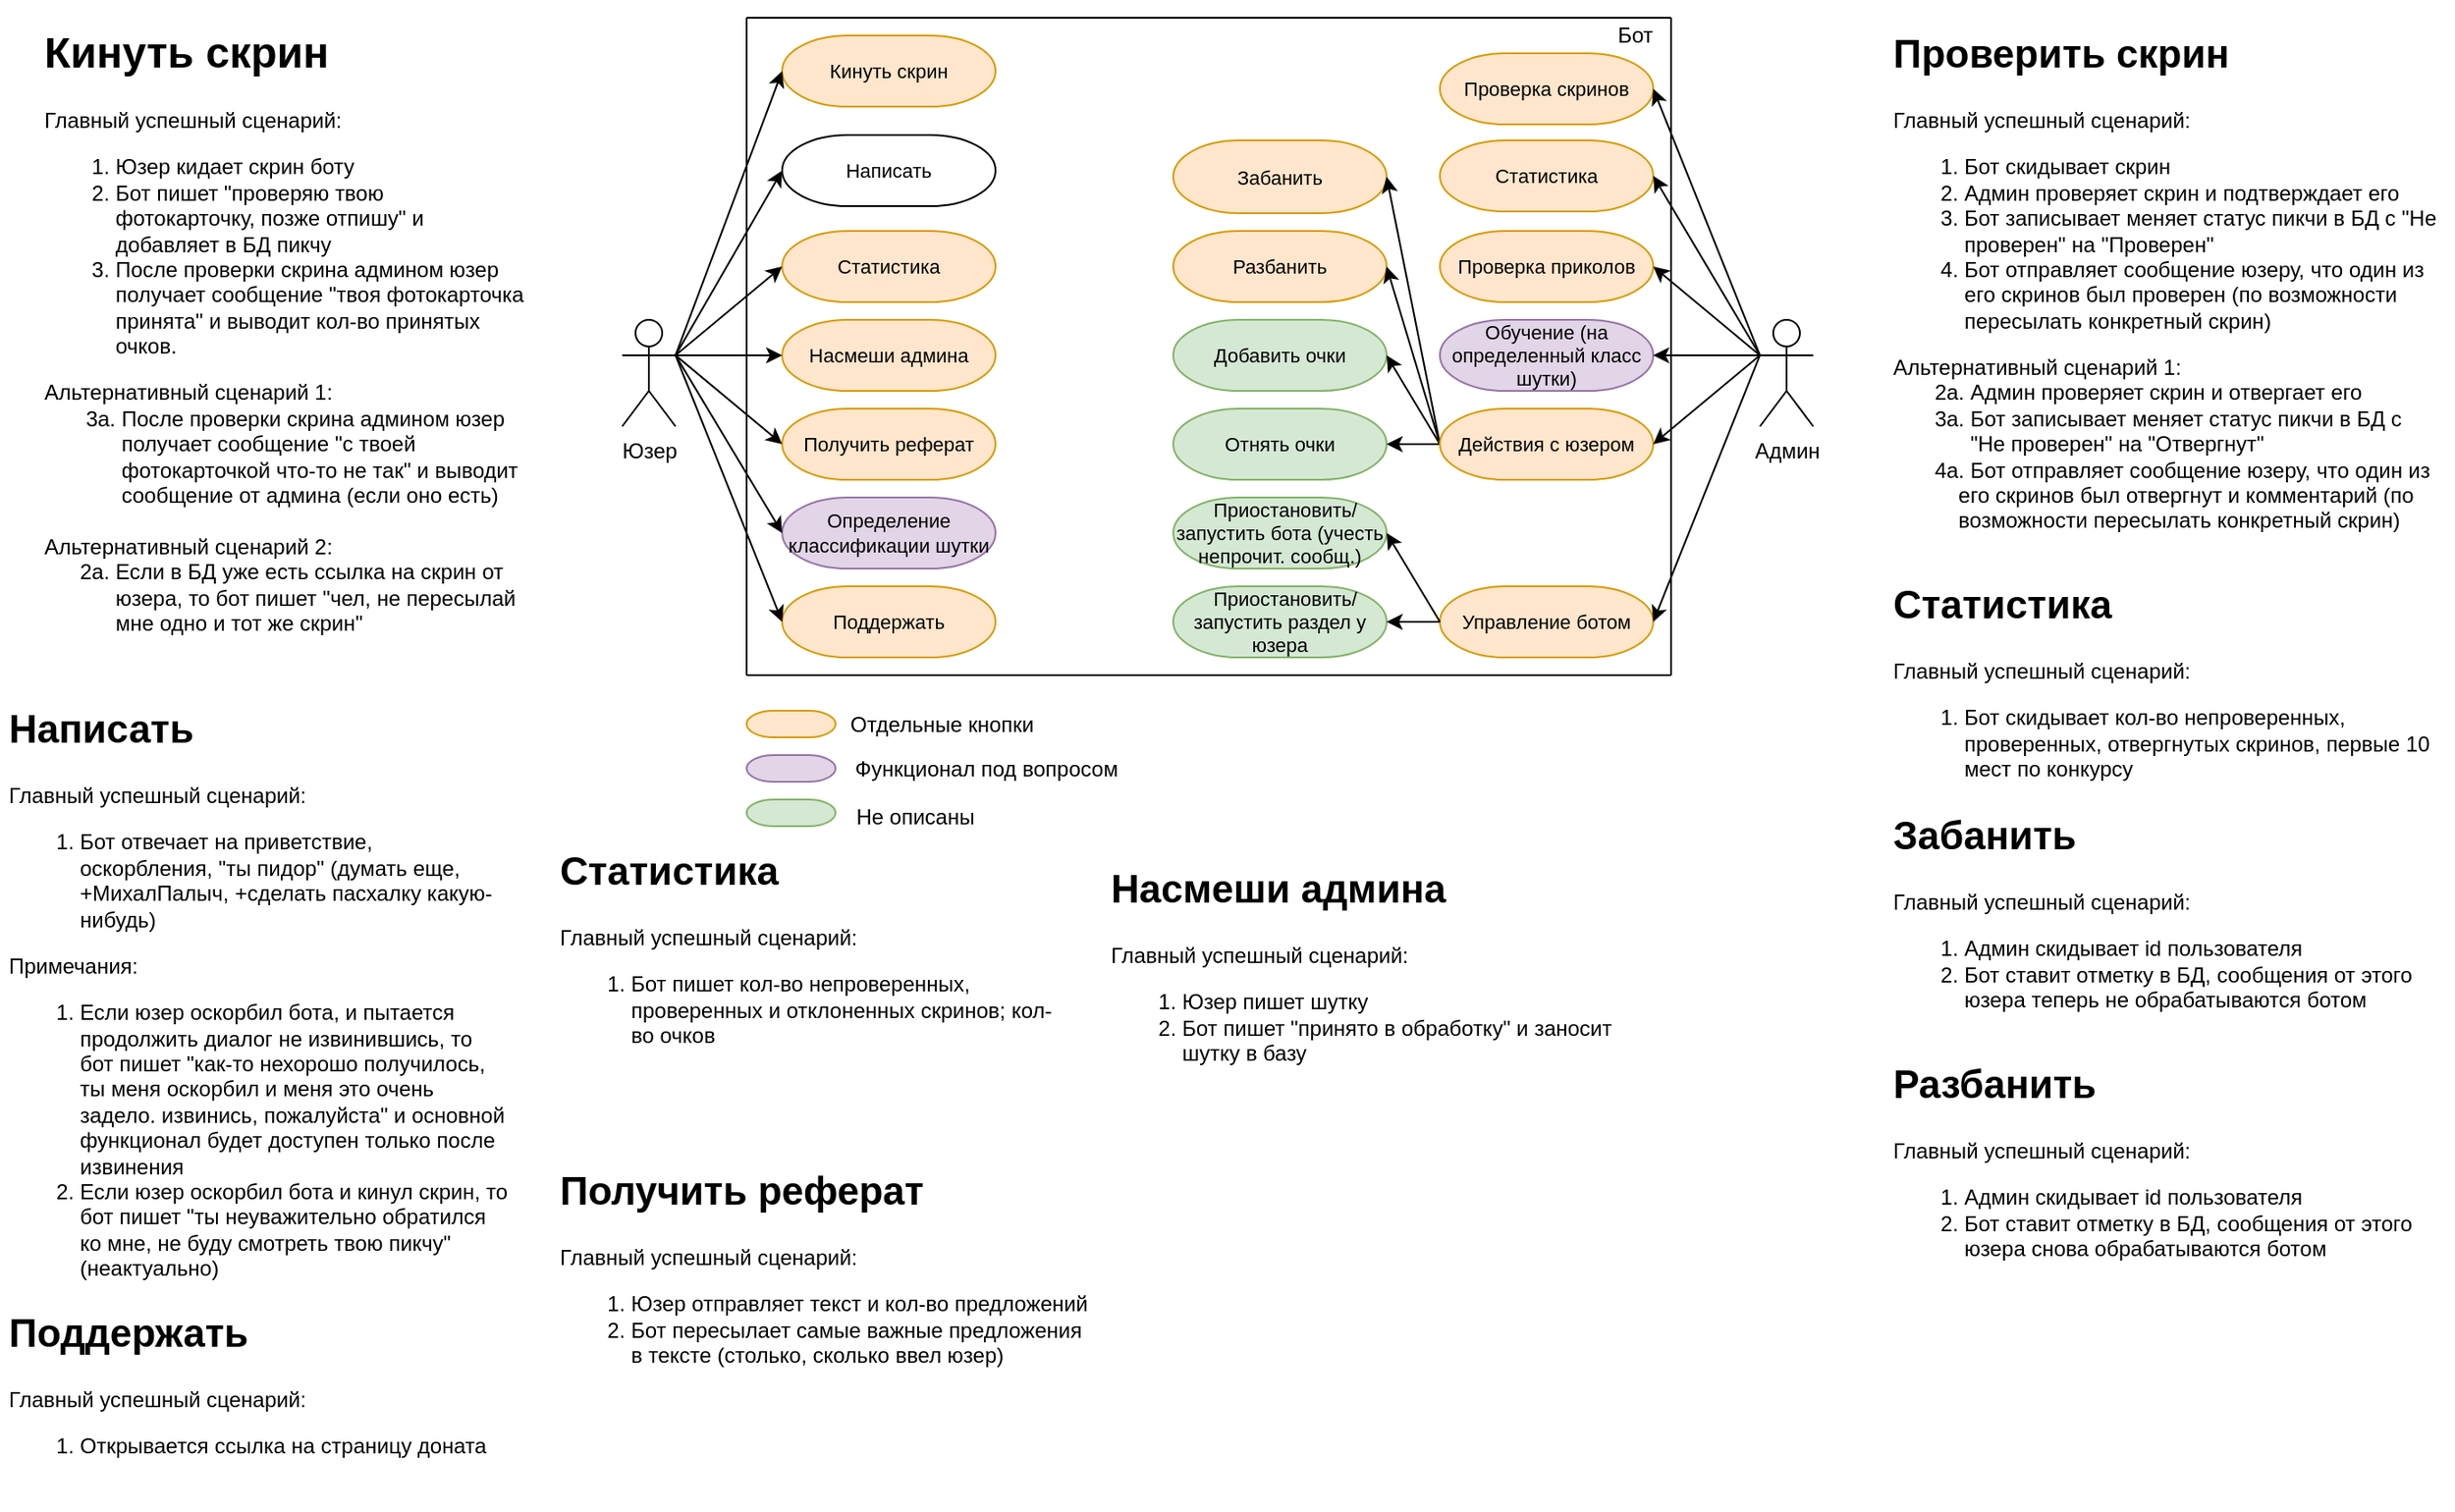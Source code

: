 <mxfile version="13.5.9" type="google"><diagram id="6I0OCvxSQrVGMHxT2VVA" name="Page-1"><mxGraphModel dx="1278" dy="548" grid="1" gridSize="10" guides="1" tooltips="1" connect="1" arrows="1" fold="1" page="1" pageScale="1" pageWidth="1100" pageHeight="850" math="0" shadow="0"><root><mxCell id="0"/><mxCell id="1" parent="0"/><mxCell id="rijsryP_qQuK74XV6GZe-163" value="" style="endArrow=none;html=1;" parent="1" edge="1"><mxGeometry width="50" height="50" relative="1" as="geometry"><mxPoint x="430" y="380" as="sourcePoint"/><mxPoint x="430" y="10" as="targetPoint"/></mxGeometry></mxCell><mxCell id="rijsryP_qQuK74XV6GZe-164" value="Юзер" style="shape=umlActor;verticalLabelPosition=bottom;labelBackgroundColor=#ffffff;verticalAlign=top;html=1;outlineConnect=0;" parent="1" vertex="1"><mxGeometry x="360" y="180" width="30" height="60" as="geometry"/></mxCell><mxCell id="rijsryP_qQuK74XV6GZe-165" value="Админ" style="shape=umlActor;verticalLabelPosition=bottom;labelBackgroundColor=#ffffff;verticalAlign=top;html=1;outlineConnect=0;" parent="1" vertex="1"><mxGeometry x="1000" y="180" width="30" height="60" as="geometry"/></mxCell><mxCell id="rijsryP_qQuK74XV6GZe-166" value="" style="endArrow=none;html=1;" parent="1" edge="1"><mxGeometry width="50" height="50" relative="1" as="geometry"><mxPoint x="950" y="380" as="sourcePoint"/><mxPoint x="950" y="10" as="targetPoint"/></mxGeometry></mxCell><mxCell id="rijsryP_qQuK74XV6GZe-167" value="" style="endArrow=none;html=1;" parent="1" edge="1"><mxGeometry width="50" height="50" relative="1" as="geometry"><mxPoint x="950" y="380" as="sourcePoint"/><mxPoint x="430" y="380" as="targetPoint"/></mxGeometry></mxCell><mxCell id="rijsryP_qQuK74XV6GZe-168" value="" style="endArrow=none;html=1;" parent="1" edge="1"><mxGeometry width="50" height="50" relative="1" as="geometry"><mxPoint x="950" y="10" as="sourcePoint"/><mxPoint x="430" y="10" as="targetPoint"/></mxGeometry></mxCell><mxCell id="rijsryP_qQuK74XV6GZe-172" value="Бот" style="text;html=1;strokeColor=none;fillColor=none;align=center;verticalAlign=middle;whiteSpace=wrap;rounded=0;" parent="1" vertex="1"><mxGeometry x="910" y="10" width="40" height="20" as="geometry"/></mxCell><mxCell id="rijsryP_qQuK74XV6GZe-327" value="&lt;font style=&quot;font-size: 11px&quot;&gt;Кинуть скрин&lt;/font&gt;" style="strokeWidth=1;html=1;shape=mxgraph.flowchart.terminator;whiteSpace=wrap;fontSize=11;fillColor=#ffe6cc;strokeColor=#d79b00;" parent="1" vertex="1"><mxGeometry x="450" y="20" width="120" height="40" as="geometry"/></mxCell><mxCell id="rijsryP_qQuK74XV6GZe-339" value="&lt;h1&gt;Кинуть скрин&lt;/h1&gt;&lt;p&gt;Главный успешный сценарий:&lt;/p&gt;&lt;p&gt;&lt;/p&gt;&lt;ol&gt;&lt;li&gt;Юзер кидает скрин боту&lt;/li&gt;&lt;li&gt;Бот пишет &quot;проверяю твою фотокарточку, позже отпишу&quot; и добавляет в БД пикчу&lt;/li&gt;&lt;li&gt;После проверки скрина админом юзер получает сообщение &quot;твоя фотокарточка принята&quot; и выводит кол-во принятых очков.&lt;/li&gt;&lt;/ol&gt;&lt;div&gt;Альтернативный сценарий 1:&lt;/div&gt;&lt;div&gt;&amp;nbsp; &amp;nbsp; &amp;nbsp; &amp;nbsp;3а.&amp;nbsp;&lt;span&gt;После проверки скрина админом юзер&amp;nbsp;&lt;/span&gt;&lt;/div&gt;&amp;nbsp; &amp;nbsp; &amp;nbsp; &amp;nbsp; &amp;nbsp; &amp;nbsp; &amp;nbsp;&lt;span&gt;получает сообщение &quot;с твоей&amp;nbsp; &amp;nbsp; &amp;nbsp; &amp;nbsp; &amp;nbsp; &amp;nbsp; &amp;nbsp; &amp;nbsp; &amp;nbsp; &amp;nbsp; &amp;nbsp; &amp;nbsp; &amp;nbsp; &amp;nbsp; &amp;nbsp; &amp;nbsp;фотокарточкой что-то не так&quot; и выводит&amp;nbsp; &amp;nbsp; &amp;nbsp; &amp;nbsp; &amp;nbsp; &amp;nbsp; &amp;nbsp; &amp;nbsp;сообщение от админа (если оно есть)&lt;br&gt;&lt;/span&gt;&lt;br&gt;&lt;div&gt;Альтернативный сценарий 2:&lt;/div&gt;&lt;div&gt;&amp;nbsp; &amp;nbsp; &amp;nbsp; 2а. Если в БД уже есть ссылка на скрин от&amp;nbsp; &amp;nbsp; &amp;nbsp; &amp;nbsp; &amp;nbsp; &amp;nbsp; &amp;nbsp; &amp;nbsp; юзера, то бот пишет &quot;чел, не пересылай&amp;nbsp; &amp;nbsp; &amp;nbsp; &amp;nbsp; &amp;nbsp; &amp;nbsp; &amp;nbsp; мне одно и тот же скрин&quot;&lt;/div&gt;&lt;div&gt;&lt;br&gt;&lt;/div&gt;&lt;p&gt;&lt;/p&gt;" style="text;html=1;strokeColor=none;fillColor=none;spacing=5;spacingTop=-20;whiteSpace=wrap;overflow=hidden;rounded=0;" parent="1" vertex="1"><mxGeometry x="30" y="10" width="280" height="360" as="geometry"/></mxCell><mxCell id="rijsryP_qQuK74XV6GZe-340" value="Статистика" style="strokeWidth=1;html=1;shape=mxgraph.flowchart.terminator;whiteSpace=wrap;fontSize=11;fillColor=#ffe6cc;strokeColor=#d79b00;" parent="1" vertex="1"><mxGeometry x="450" y="130" width="120" height="40" as="geometry"/></mxCell><mxCell id="rijsryP_qQuK74XV6GZe-341" value="" style="endArrow=classic;html=1;entryX=0;entryY=0.5;entryDx=0;entryDy=0;entryPerimeter=0;exitX=1;exitY=0.333;exitDx=0;exitDy=0;exitPerimeter=0;" parent="1" source="rijsryP_qQuK74XV6GZe-164" target="rijsryP_qQuK74XV6GZe-327" edge="1"><mxGeometry width="50" height="50" relative="1" as="geometry"><mxPoint x="710" y="190" as="sourcePoint"/><mxPoint x="760" y="140" as="targetPoint"/></mxGeometry></mxCell><mxCell id="rijsryP_qQuK74XV6GZe-342" value="" style="endArrow=classic;html=1;entryX=0;entryY=0.5;entryDx=0;entryDy=0;entryPerimeter=0;exitX=1;exitY=0.333;exitDx=0;exitDy=0;exitPerimeter=0;" parent="1" source="rijsryP_qQuK74XV6GZe-164" target="rijsryP_qQuK74XV6GZe-340" edge="1"><mxGeometry width="50" height="50" relative="1" as="geometry"><mxPoint x="400" y="210" as="sourcePoint"/><mxPoint x="460" y="80" as="targetPoint"/></mxGeometry></mxCell><mxCell id="rijsryP_qQuK74XV6GZe-343" value="&lt;h1&gt;&lt;font style=&quot;font-size: 22px&quot;&gt;Статистика&lt;/font&gt;&lt;/h1&gt;&lt;p&gt;Главный успешный сценарий:&lt;/p&gt;&lt;p&gt;&lt;/p&gt;&lt;ol&gt;&lt;li&gt;Бот пишет кол-во непроверенных, проверенных и отклоненных скринов; кол-во очков&lt;/li&gt;&lt;/ol&gt;&lt;br&gt;&lt;p&gt;&lt;/p&gt;" style="text;html=1;strokeColor=none;fillColor=none;spacing=5;spacingTop=-20;whiteSpace=wrap;overflow=hidden;rounded=0;" parent="1" vertex="1"><mxGeometry x="320" y="470" width="290" height="160" as="geometry"/></mxCell><mxCell id="rijsryP_qQuK74XV6GZe-344" value="&lt;font style=&quot;font-size: 11px&quot;&gt;Проверка скринов&lt;/font&gt;" style="strokeWidth=1;html=1;shape=mxgraph.flowchart.terminator;whiteSpace=wrap;fontSize=11;fillColor=#ffe6cc;strokeColor=#d79b00;" parent="1" vertex="1"><mxGeometry x="820" y="30" width="120" height="40" as="geometry"/></mxCell><mxCell id="rijsryP_qQuK74XV6GZe-345" value="&lt;font style=&quot;font-size: 11px&quot;&gt;Статистика&lt;/font&gt;" style="strokeWidth=1;html=1;shape=mxgraph.flowchart.terminator;whiteSpace=wrap;fontSize=11;fillColor=#ffe6cc;strokeColor=#d79b00;" parent="1" vertex="1"><mxGeometry x="820" y="79" width="120" height="40" as="geometry"/></mxCell><mxCell id="rijsryP_qQuK74XV6GZe-346" value="Поддержать" style="strokeWidth=1;html=1;shape=mxgraph.flowchart.terminator;whiteSpace=wrap;fontSize=11;fillColor=#ffe6cc;strokeColor=#d79b00;" parent="1" vertex="1"><mxGeometry x="450" y="330" width="120" height="40" as="geometry"/></mxCell><mxCell id="rijsryP_qQuK74XV6GZe-347" value="" style="endArrow=classic;html=1;entryX=0;entryY=0.5;entryDx=0;entryDy=0;entryPerimeter=0;exitX=1;exitY=0.333;exitDx=0;exitDy=0;exitPerimeter=0;" parent="1" source="rijsryP_qQuK74XV6GZe-164" target="rijsryP_qQuK74XV6GZe-346" edge="1"><mxGeometry width="50" height="50" relative="1" as="geometry"><mxPoint x="400" y="210" as="sourcePoint"/><mxPoint x="460" y="146" as="targetPoint"/></mxGeometry></mxCell><mxCell id="rijsryP_qQuK74XV6GZe-348" value="Написать" style="strokeWidth=1;html=1;shape=mxgraph.flowchart.terminator;whiteSpace=wrap;fontSize=11;" parent="1" vertex="1"><mxGeometry x="450" y="76" width="120" height="40" as="geometry"/></mxCell><mxCell id="rijsryP_qQuK74XV6GZe-349" value="" style="endArrow=classic;html=1;entryX=0;entryY=0.5;entryDx=0;entryDy=0;entryPerimeter=0;exitX=1;exitY=0.333;exitDx=0;exitDy=0;exitPerimeter=0;" parent="1" source="rijsryP_qQuK74XV6GZe-164" target="rijsryP_qQuK74XV6GZe-348" edge="1"><mxGeometry width="50" height="50" relative="1" as="geometry"><mxPoint x="400" y="210" as="sourcePoint"/><mxPoint x="460" y="210" as="targetPoint"/></mxGeometry></mxCell><mxCell id="rijsryP_qQuK74XV6GZe-350" value="&lt;h1&gt;&lt;font style=&quot;font-size: 22px&quot;&gt;Поддержать&lt;/font&gt;&lt;/h1&gt;&lt;p&gt;Главный успешный сценарий:&lt;/p&gt;&lt;p&gt;&lt;/p&gt;&lt;ol&gt;&lt;li&gt;Открывается ссылка на страницу доната&lt;/li&gt;&lt;/ol&gt;&lt;br&gt;&lt;p&gt;&lt;/p&gt;" style="text;html=1;strokeColor=none;fillColor=none;spacing=5;spacingTop=-20;whiteSpace=wrap;overflow=hidden;rounded=0;" parent="1" vertex="1"><mxGeometry x="10" y="730" width="290" height="120" as="geometry"/></mxCell><mxCell id="rijsryP_qQuK74XV6GZe-351" value="Забанить" style="strokeWidth=1;html=1;shape=mxgraph.flowchart.terminator;whiteSpace=wrap;fontSize=11;fillColor=#ffe6cc;strokeColor=#d79b00;" parent="1" vertex="1"><mxGeometry x="670" y="79" width="120" height="41" as="geometry"/></mxCell><mxCell id="rijsryP_qQuK74XV6GZe-352" value="" style="endArrow=classic;html=1;entryX=1;entryY=0.5;entryDx=0;entryDy=0;entryPerimeter=0;exitX=0;exitY=0.333;exitDx=0;exitDy=0;exitPerimeter=0;" parent="1" source="rijsryP_qQuK74XV6GZe-165" target="rijsryP_qQuK74XV6GZe-344" edge="1"><mxGeometry width="50" height="50" relative="1" as="geometry"><mxPoint x="400" y="210" as="sourcePoint"/><mxPoint x="460" y="80" as="targetPoint"/></mxGeometry></mxCell><mxCell id="rijsryP_qQuK74XV6GZe-353" value="" style="endArrow=classic;html=1;entryX=1;entryY=0.5;entryDx=0;entryDy=0;entryPerimeter=0;exitX=0;exitY=0.5;exitDx=0;exitDy=0;exitPerimeter=0;" parent="1" source="vmGVZ6ED7TR5WGrFxZLw-36" target="rijsryP_qQuK74XV6GZe-351" edge="1"><mxGeometry width="50" height="50" relative="1" as="geometry"><mxPoint x="1010" y="210" as="sourcePoint"/><mxPoint x="940" y="80" as="targetPoint"/></mxGeometry></mxCell><mxCell id="rijsryP_qQuK74XV6GZe-354" value="" style="endArrow=classic;html=1;entryX=1;entryY=0.5;entryDx=0;entryDy=0;entryPerimeter=0;exitX=0;exitY=0.333;exitDx=0;exitDy=0;exitPerimeter=0;" parent="1" source="rijsryP_qQuK74XV6GZe-165" target="rijsryP_qQuK74XV6GZe-345" edge="1"><mxGeometry width="50" height="50" relative="1" as="geometry"><mxPoint x="1010" y="210" as="sourcePoint"/><mxPoint x="940" y="210" as="targetPoint"/></mxGeometry></mxCell><mxCell id="rijsryP_qQuK74XV6GZe-358" value="&lt;h1&gt;&lt;font style=&quot;font-size: 22px&quot;&gt;Написать&lt;/font&gt;&lt;/h1&gt;&lt;p&gt;Главный успешный сценарий:&lt;/p&gt;&lt;p&gt;&lt;/p&gt;&lt;ol&gt;&lt;li&gt;Бот отвечает на приветствие, оскорбления, &quot;ты пидор&quot; (думать еще, +МихалПалыч, +сделать пасхалку какую-нибудь)&lt;/li&gt;&lt;/ol&gt;&lt;div&gt;Примечания:&lt;/div&gt;&lt;div&gt;&lt;ol&gt;&lt;li&gt;Если юзер оскорбил бота, и пытается продолжить диалог не извинившись, то бот пишет &quot;как-то нехорошо получилось, ты меня оскорбил и меня это очень задело. извинись, пожалуйста&quot; и основной функционал будет доступен только после извинения&lt;/li&gt;&lt;li&gt;Если юзер оскорбил бота и кинул скрин, то бот пишет &quot;ты неуважительно обратился ко мне, не буду смотреть твою пикчу&quot; (неактуально)&lt;/li&gt;&lt;/ol&gt;&lt;/div&gt;&lt;br&gt;&lt;p&gt;&lt;/p&gt;" style="text;html=1;strokeColor=none;fillColor=none;spacing=5;spacingTop=-20;whiteSpace=wrap;overflow=hidden;rounded=0;" parent="1" vertex="1"><mxGeometry x="10" y="390" width="290" height="350" as="geometry"/></mxCell><mxCell id="rijsryP_qQuK74XV6GZe-359" value="Разбанить" style="strokeWidth=1;html=1;shape=mxgraph.flowchart.terminator;whiteSpace=wrap;fontSize=11;fillColor=#ffe6cc;strokeColor=#d79b00;" parent="1" vertex="1"><mxGeometry x="670" y="130" width="120" height="40" as="geometry"/></mxCell><mxCell id="rijsryP_qQuK74XV6GZe-361" value="Получить реферат" style="strokeWidth=1;html=1;shape=mxgraph.flowchart.terminator;whiteSpace=wrap;fontSize=11;fillColor=#ffe6cc;strokeColor=#d79b00;" parent="1" vertex="1"><mxGeometry x="450" y="230" width="120" height="40" as="geometry"/></mxCell><mxCell id="rijsryP_qQuK74XV6GZe-362" value="&lt;h1&gt;&lt;font style=&quot;font-size: 22px&quot;&gt;Получить реферат&lt;/font&gt;&lt;/h1&gt;&lt;p&gt;Главный успешный сценарий:&lt;/p&gt;&lt;p&gt;&lt;/p&gt;&lt;ol&gt;&lt;li&gt;Юзер отправляет текст и кол-во предложений&lt;/li&gt;&lt;li&gt;Бот пересылает самые важные предложения в тексте (столько, сколько ввел юзер)&lt;/li&gt;&lt;/ol&gt;&lt;br&gt;&lt;p&gt;&lt;/p&gt;" style="text;html=1;strokeColor=none;fillColor=none;spacing=5;spacingTop=-20;whiteSpace=wrap;overflow=hidden;rounded=0;" parent="1" vertex="1"><mxGeometry x="320" y="650" width="310" height="120" as="geometry"/></mxCell><mxCell id="rijsryP_qQuK74XV6GZe-363" value="" style="endArrow=classic;html=1;entryX=0;entryY=0.5;entryDx=0;entryDy=0;entryPerimeter=0;exitX=1;exitY=0.333;exitDx=0;exitDy=0;exitPerimeter=0;" parent="1" source="rijsryP_qQuK74XV6GZe-164" target="rijsryP_qQuK74XV6GZe-361" edge="1"><mxGeometry width="50" height="50" relative="1" as="geometry"><mxPoint x="400" y="210" as="sourcePoint"/><mxPoint x="460" y="280" as="targetPoint"/></mxGeometry></mxCell><mxCell id="rijsryP_qQuK74XV6GZe-364" value="Определение классификации шутки" style="strokeWidth=1;html=1;shape=mxgraph.flowchart.terminator;whiteSpace=wrap;fontSize=11;fillColor=#e1d5e7;strokeColor=#9673a6;" parent="1" vertex="1"><mxGeometry x="450" y="280" width="120" height="40" as="geometry"/></mxCell><mxCell id="rijsryP_qQuK74XV6GZe-365" value="Насмеши админа" style="strokeWidth=1;html=1;shape=mxgraph.flowchart.terminator;whiteSpace=wrap;fontSize=11;fillColor=#ffe6cc;strokeColor=#d79b00;" parent="1" vertex="1"><mxGeometry x="450" y="180" width="120" height="40" as="geometry"/></mxCell><mxCell id="rijsryP_qQuK74XV6GZe-366" value="" style="endArrow=classic;html=1;entryX=0;entryY=0.5;entryDx=0;entryDy=0;entryPerimeter=0;exitX=1;exitY=0.333;exitDx=0;exitDy=0;exitPerimeter=0;" parent="1" source="rijsryP_qQuK74XV6GZe-164" target="rijsryP_qQuK74XV6GZe-364" edge="1"><mxGeometry width="50" height="50" relative="1" as="geometry"><mxPoint x="400" y="210" as="sourcePoint"/><mxPoint x="460" y="260" as="targetPoint"/></mxGeometry></mxCell><mxCell id="rijsryP_qQuK74XV6GZe-367" value="" style="endArrow=classic;html=1;entryX=0;entryY=0.5;entryDx=0;entryDy=0;entryPerimeter=0;exitX=1;exitY=0.333;exitDx=0;exitDy=0;exitPerimeter=0;" parent="1" source="rijsryP_qQuK74XV6GZe-164" target="rijsryP_qQuK74XV6GZe-365" edge="1"><mxGeometry width="50" height="50" relative="1" as="geometry"><mxPoint x="400" y="210" as="sourcePoint"/><mxPoint x="460" y="310" as="targetPoint"/></mxGeometry></mxCell><mxCell id="rijsryP_qQuK74XV6GZe-368" value="" style="strokeWidth=1;html=1;shape=mxgraph.flowchart.terminator;whiteSpace=wrap;fontSize=11;fillColor=#ffe6cc;strokeColor=#d79b00;" parent="1" vertex="1"><mxGeometry x="430" y="400" width="50" height="15" as="geometry"/></mxCell><mxCell id="rijsryP_qQuK74XV6GZe-370" value="" style="strokeWidth=1;html=1;shape=mxgraph.flowchart.terminator;whiteSpace=wrap;fontSize=11;fillColor=#e1d5e7;strokeColor=#9673a6;" parent="1" vertex="1"><mxGeometry x="430" y="425" width="50" height="15" as="geometry"/></mxCell><mxCell id="rijsryP_qQuK74XV6GZe-371" value="Отдельные кнопки" style="text;html=1;strokeColor=none;fillColor=none;align=center;verticalAlign=middle;whiteSpace=wrap;rounded=0;" parent="1" vertex="1"><mxGeometry x="460" y="397.5" width="160" height="20" as="geometry"/></mxCell><mxCell id="rijsryP_qQuK74XV6GZe-372" value="Функционал под вопросом" style="text;html=1;strokeColor=none;fillColor=none;align=center;verticalAlign=middle;whiteSpace=wrap;rounded=0;" parent="1" vertex="1"><mxGeometry x="490" y="422.5" width="150" height="20" as="geometry"/></mxCell><mxCell id="rijsryP_qQuK74XV6GZe-373" value="" style="endArrow=classic;html=1;entryX=1;entryY=0.5;entryDx=0;entryDy=0;entryPerimeter=0;exitX=0;exitY=0.5;exitDx=0;exitDy=0;exitPerimeter=0;" parent="1" source="vmGVZ6ED7TR5WGrFxZLw-36" target="rijsryP_qQuK74XV6GZe-359" edge="1"><mxGeometry width="50" height="50" relative="1" as="geometry"><mxPoint x="1010" y="210" as="sourcePoint"/><mxPoint x="940" y="210" as="targetPoint"/></mxGeometry></mxCell><mxCell id="rijsryP_qQuK74XV6GZe-374" value="&lt;h1&gt;&lt;font style=&quot;font-size: 22px&quot;&gt;Статистика&lt;/font&gt;&lt;/h1&gt;&lt;p&gt;Главный успешный сценарий:&lt;/p&gt;&lt;p&gt;&lt;/p&gt;&lt;ol&gt;&lt;li&gt;Бот скидывает кол-во непроверенных, проверенных, отвергнутых скринов, первые 10 мест по конкурсу&lt;/li&gt;&lt;/ol&gt;&lt;br&gt;&lt;p&gt;&lt;/p&gt;" style="text;html=1;strokeColor=none;fillColor=none;spacing=5;spacingTop=-20;whiteSpace=wrap;overflow=hidden;rounded=0;" parent="1" vertex="1"><mxGeometry x="1070" y="320" width="320" height="130" as="geometry"/></mxCell><mxCell id="rijsryP_qQuK74XV6GZe-375" value="&lt;h1&gt;&lt;font style=&quot;font-size: 22px&quot;&gt;Проверить скрин&lt;/font&gt;&lt;/h1&gt;&lt;p&gt;Главный успешный сценарий:&lt;/p&gt;&lt;p&gt;&lt;/p&gt;&lt;ol&gt;&lt;li&gt;Бот скидывает скрин&lt;/li&gt;&lt;li&gt;Админ проверяет скрин и подтверждает его&lt;br&gt;&lt;/li&gt;&lt;li&gt;Бот записывает меняет статус пикчи в БД с &quot;Не проверен&quot; на &quot;Проверен&quot;&lt;/li&gt;&lt;li&gt;Бот отправляет сообщение юзеру, что один из его скринов был проверен (по возможности пересылать конкретный скрин)&lt;/li&gt;&lt;/ol&gt;&lt;div&gt;Альтернативный сценарий 1:&lt;/div&gt;&lt;div&gt;&amp;nbsp; &amp;nbsp; &amp;nbsp; &amp;nbsp;2а. Админ проверяет скрин и отвергает его&lt;/div&gt;&lt;div&gt;&amp;nbsp; &amp;nbsp; &amp;nbsp; &amp;nbsp;3а.&amp;nbsp;&lt;span&gt;Бот записывает меняет статус пикчи в БД с&amp;nbsp; &amp;nbsp; &amp;nbsp; &amp;nbsp; &amp;nbsp; &amp;nbsp; &amp;nbsp; &amp;nbsp; &amp;nbsp; &amp;nbsp; &amp;nbsp;&quot;Не проверен&quot; на &quot;Отвергнут&quot;&lt;/span&gt;&lt;/div&gt;&lt;div&gt;&lt;span&gt;&amp;nbsp; &amp;nbsp; &amp;nbsp; &amp;nbsp;4а.&amp;nbsp;&lt;/span&gt;&lt;span&gt;Бот отправляет сообщение юзеру, что один из&amp;nbsp; &amp;nbsp; &amp;nbsp; &amp;nbsp; &amp;nbsp; &amp;nbsp; &amp;nbsp; &amp;nbsp;его скринов был отвергнут и комментарий (по&amp;nbsp; &amp;nbsp; &amp;nbsp; &amp;nbsp; &amp;nbsp; &amp;nbsp; &amp;nbsp; &amp;nbsp; &amp;nbsp;возможности пересылать конкретный скрин)&lt;/span&gt;&lt;/div&gt;&lt;br&gt;&lt;p&gt;&lt;/p&gt;" style="text;html=1;strokeColor=none;fillColor=none;spacing=5;spacingTop=-20;whiteSpace=wrap;overflow=hidden;rounded=0;" parent="1" vertex="1"><mxGeometry x="1070" y="10" width="320" height="300" as="geometry"/></mxCell><mxCell id="rijsryP_qQuK74XV6GZe-376" value="Обучение (на определенный класс шутки)" style="strokeWidth=1;html=1;shape=mxgraph.flowchart.terminator;whiteSpace=wrap;fontSize=11;fillColor=#e1d5e7;strokeColor=#9673a6;" parent="1" vertex="1"><mxGeometry x="820" y="180" width="120" height="40" as="geometry"/></mxCell><mxCell id="rijsryP_qQuK74XV6GZe-377" value="" style="endArrow=classic;html=1;entryX=1;entryY=0.5;entryDx=0;entryDy=0;entryPerimeter=0;exitX=0;exitY=0.333;exitDx=0;exitDy=0;exitPerimeter=0;" parent="1" source="rijsryP_qQuK74XV6GZe-165" target="rijsryP_qQuK74XV6GZe-376" edge="1"><mxGeometry width="50" height="50" relative="1" as="geometry"><mxPoint x="1010" y="210" as="sourcePoint"/><mxPoint x="940" y="270" as="targetPoint"/></mxGeometry></mxCell><mxCell id="rijsryP_qQuK74XV6GZe-378" value="&lt;h1&gt;&lt;font style=&quot;font-size: 22px&quot;&gt;Забанить&lt;/font&gt;&lt;/h1&gt;&lt;p&gt;Главный успешный сценарий:&lt;/p&gt;&lt;p&gt;&lt;/p&gt;&lt;ol&gt;&lt;li&gt;Админ скидывает id пользователя&lt;/li&gt;&lt;li&gt;Бот ставит отметку в БД, сообщения от этого юзера теперь не обрабатываются ботом&lt;/li&gt;&lt;/ol&gt;&lt;br&gt;&lt;p&gt;&lt;/p&gt;" style="text;html=1;strokeColor=none;fillColor=none;spacing=5;spacingTop=-20;whiteSpace=wrap;overflow=hidden;rounded=0;" parent="1" vertex="1"><mxGeometry x="1070" y="450" width="320" height="130" as="geometry"/></mxCell><mxCell id="rijsryP_qQuK74XV6GZe-379" value="&lt;h1&gt;&lt;font style=&quot;font-size: 22px&quot;&gt;Разбанить&lt;/font&gt;&lt;/h1&gt;&lt;p&gt;Главный успешный сценарий:&lt;/p&gt;&lt;p&gt;&lt;/p&gt;&lt;ol&gt;&lt;li&gt;Админ скидывает id пользователя&lt;/li&gt;&lt;li&gt;Бот ставит отметку в БД, сообщения от этого юзера снова обрабатываются ботом&lt;/li&gt;&lt;/ol&gt;&lt;br&gt;&lt;p&gt;&lt;/p&gt;" style="text;html=1;strokeColor=none;fillColor=none;spacing=5;spacingTop=-20;whiteSpace=wrap;overflow=hidden;rounded=0;" parent="1" vertex="1"><mxGeometry x="1070" y="590" width="320" height="130" as="geometry"/></mxCell><mxCell id="vmGVZ6ED7TR5WGrFxZLw-1" value="Проверка приколов" style="strokeWidth=1;html=1;shape=mxgraph.flowchart.terminator;whiteSpace=wrap;fontSize=11;fillColor=#ffe6cc;strokeColor=#d79b00;" parent="1" vertex="1"><mxGeometry x="820" y="130" width="120" height="40" as="geometry"/></mxCell><mxCell id="vmGVZ6ED7TR5WGrFxZLw-2" value="" style="strokeWidth=1;html=1;shape=mxgraph.flowchart.terminator;whiteSpace=wrap;fontSize=11;fillColor=#d5e8d4;strokeColor=#82b366;" parent="1" vertex="1"><mxGeometry x="430" y="450" width="50" height="15" as="geometry"/></mxCell><mxCell id="vmGVZ6ED7TR5WGrFxZLw-3" value="Не описаны" style="text;html=1;strokeColor=none;fillColor=none;align=center;verticalAlign=middle;whiteSpace=wrap;rounded=0;" parent="1" vertex="1"><mxGeometry x="490" y="450" width="70" height="20" as="geometry"/></mxCell><mxCell id="vmGVZ6ED7TR5WGrFxZLw-6" value="" style="endArrow=classic;html=1;entryX=1;entryY=0.5;entryDx=0;entryDy=0;entryPerimeter=0;exitX=0;exitY=0.333;exitDx=0;exitDy=0;exitPerimeter=0;" parent="1" source="rijsryP_qQuK74XV6GZe-165" target="vmGVZ6ED7TR5WGrFxZLw-1" edge="1"><mxGeometry width="50" height="50" relative="1" as="geometry"><mxPoint x="1010" y="210" as="sourcePoint"/><mxPoint x="930" y="230" as="targetPoint"/></mxGeometry></mxCell><mxCell id="vmGVZ6ED7TR5WGrFxZLw-26" value="Добавить очки" style="strokeWidth=1;html=1;shape=mxgraph.flowchart.terminator;whiteSpace=wrap;fontSize=11;fillColor=#d5e8d4;strokeColor=#82b366;" parent="1" vertex="1"><mxGeometry x="670" y="180" width="120" height="40" as="geometry"/></mxCell><mxCell id="vmGVZ6ED7TR5WGrFxZLw-27" value="" style="endArrow=classic;html=1;entryX=1;entryY=0.5;entryDx=0;entryDy=0;entryPerimeter=0;exitX=0;exitY=0.5;exitDx=0;exitDy=0;exitPerimeter=0;" parent="1" source="vmGVZ6ED7TR5WGrFxZLw-36" target="vmGVZ6ED7TR5WGrFxZLw-26" edge="1"><mxGeometry width="50" height="50" relative="1" as="geometry"><mxPoint x="1010" y="210" as="sourcePoint"/><mxPoint x="930" y="180" as="targetPoint"/></mxGeometry></mxCell><mxCell id="vmGVZ6ED7TR5WGrFxZLw-34" value="Отнять очки" style="strokeWidth=1;html=1;shape=mxgraph.flowchart.terminator;whiteSpace=wrap;fontSize=11;fillColor=#d5e8d4;strokeColor=#82b366;" parent="1" vertex="1"><mxGeometry x="670" y="230" width="120" height="40" as="geometry"/></mxCell><mxCell id="vmGVZ6ED7TR5WGrFxZLw-35" value="" style="endArrow=classic;html=1;entryX=1;entryY=0.5;entryDx=0;entryDy=0;entryPerimeter=0;exitX=0;exitY=0.5;exitDx=0;exitDy=0;exitPerimeter=0;" parent="1" source="vmGVZ6ED7TR5WGrFxZLw-36" target="vmGVZ6ED7TR5WGrFxZLw-34" edge="1"><mxGeometry width="50" height="50" relative="1" as="geometry"><mxPoint x="1010" y="210" as="sourcePoint"/><mxPoint x="800" y="170" as="targetPoint"/></mxGeometry></mxCell><mxCell id="vmGVZ6ED7TR5WGrFxZLw-36" value="&lt;font style=&quot;font-size: 11px&quot;&gt;Действия с юзером&lt;/font&gt;" style="strokeWidth=1;html=1;shape=mxgraph.flowchart.terminator;whiteSpace=wrap;fontSize=11;fillColor=#ffe6cc;strokeColor=#d79b00;" parent="1" vertex="1"><mxGeometry x="820" y="230" width="120" height="40" as="geometry"/></mxCell><mxCell id="vmGVZ6ED7TR5WGrFxZLw-38" value="" style="endArrow=classic;html=1;entryX=1;entryY=0.5;entryDx=0;entryDy=0;entryPerimeter=0;exitX=0;exitY=0.333;exitDx=0;exitDy=0;exitPerimeter=0;" parent="1" source="rijsryP_qQuK74XV6GZe-165" target="vmGVZ6ED7TR5WGrFxZLw-36" edge="1"><mxGeometry width="50" height="50" relative="1" as="geometry"><mxPoint x="820" y="180" as="sourcePoint"/><mxPoint x="740" y="305" as="targetPoint"/></mxGeometry></mxCell><mxCell id="vmGVZ6ED7TR5WGrFxZLw-39" value="Управление ботом" style="strokeWidth=1;html=1;shape=mxgraph.flowchart.terminator;whiteSpace=wrap;fontSize=11;fillColor=#ffe6cc;strokeColor=#d79b00;" parent="1" vertex="1"><mxGeometry x="820" y="330" width="120" height="40" as="geometry"/></mxCell><mxCell id="vmGVZ6ED7TR5WGrFxZLw-40" value="" style="endArrow=classic;html=1;entryX=1;entryY=0.5;entryDx=0;entryDy=0;entryPerimeter=0;exitX=0;exitY=0.333;exitDx=0;exitDy=0;exitPerimeter=0;" parent="1" source="rijsryP_qQuK74XV6GZe-165" target="vmGVZ6ED7TR5WGrFxZLw-39" edge="1"><mxGeometry width="50" height="50" relative="1" as="geometry"><mxPoint x="1010" y="210" as="sourcePoint"/><mxPoint x="950" y="254" as="targetPoint"/></mxGeometry></mxCell><mxCell id="vmGVZ6ED7TR5WGrFxZLw-42" value="&amp;nbsp; Приостановить/запустить бота (учесть непрочит. сообщ.)" style="strokeWidth=1;html=1;shape=mxgraph.flowchart.terminator;whiteSpace=wrap;fontSize=11;fillColor=#d5e8d4;strokeColor=#82b366;" parent="1" vertex="1"><mxGeometry x="670" y="280" width="120" height="40" as="geometry"/></mxCell><mxCell id="vmGVZ6ED7TR5WGrFxZLw-43" value="&amp;nbsp; Приостановить/запустить раздел у юзера" style="strokeWidth=1;html=1;shape=mxgraph.flowchart.terminator;whiteSpace=wrap;fontSize=11;fillColor=#d5e8d4;strokeColor=#82b366;" parent="1" vertex="1"><mxGeometry x="670" y="330" width="120" height="40" as="geometry"/></mxCell><mxCell id="vmGVZ6ED7TR5WGrFxZLw-44" value="" style="endArrow=classic;html=1;entryX=1;entryY=0.5;entryDx=0;entryDy=0;entryPerimeter=0;exitX=0;exitY=0.5;exitDx=0;exitDy=0;exitPerimeter=0;" parent="1" source="vmGVZ6ED7TR5WGrFxZLw-39" target="vmGVZ6ED7TR5WGrFxZLw-43" edge="1"><mxGeometry width="50" height="50" relative="1" as="geometry"><mxPoint x="830" y="154" as="sourcePoint"/><mxPoint x="800" y="204" as="targetPoint"/></mxGeometry></mxCell><mxCell id="vmGVZ6ED7TR5WGrFxZLw-45" value="" style="endArrow=classic;html=1;entryX=1;entryY=0.5;entryDx=0;entryDy=0;entryPerimeter=0;exitX=0;exitY=0.5;exitDx=0;exitDy=0;exitPerimeter=0;" parent="1" source="vmGVZ6ED7TR5WGrFxZLw-39" target="vmGVZ6ED7TR5WGrFxZLw-42" edge="1"><mxGeometry width="50" height="50" relative="1" as="geometry"><mxPoint x="830" y="220" as="sourcePoint"/><mxPoint x="800" y="310" as="targetPoint"/></mxGeometry></mxCell><mxCell id="pO9gic4jkpPOB7Relqkr-1" value="&lt;h1&gt;&lt;font style=&quot;font-size: 22px&quot;&gt;Насмеши админа&lt;/font&gt;&lt;/h1&gt;&lt;p&gt;Главный успешный сценарий:&lt;/p&gt;&lt;p&gt;&lt;/p&gt;&lt;ol&gt;&lt;li&gt;Юзер пишет шутку&lt;/li&gt;&lt;li&gt;Бот пишет &quot;принято в обработку&quot; и заносит шутку в базу&lt;/li&gt;&lt;/ol&gt;&lt;br&gt;&lt;p&gt;&lt;/p&gt;" style="text;html=1;strokeColor=none;fillColor=none;spacing=5;spacingTop=-20;whiteSpace=wrap;overflow=hidden;rounded=0;" parent="1" vertex="1"><mxGeometry x="630" y="480" width="290" height="160" as="geometry"/></mxCell></root></mxGraphModel></diagram></mxfile>